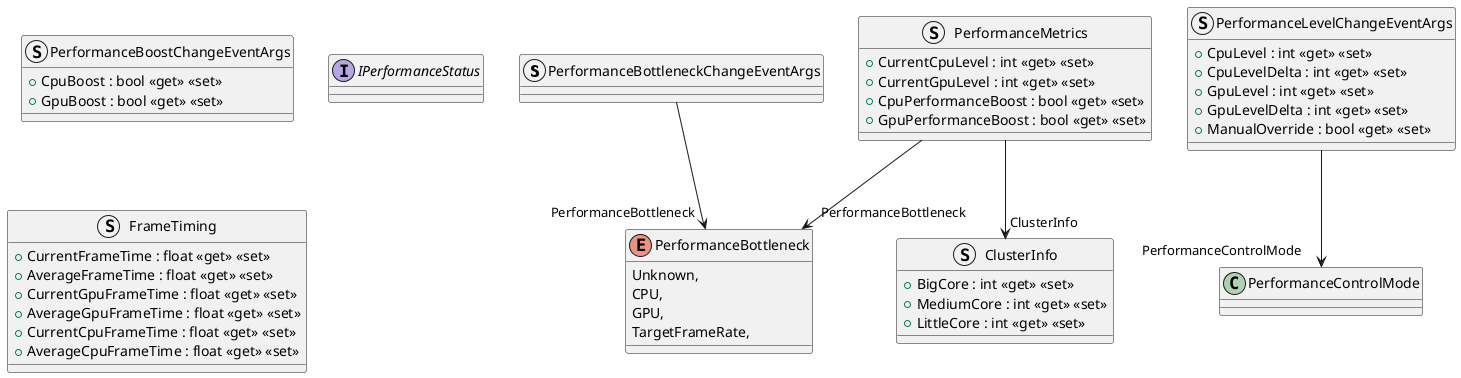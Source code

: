 @startuml
struct PerformanceBottleneckChangeEventArgs {
}
struct PerformanceBoostChangeEventArgs {
    + CpuBoost : bool <<get>> <<set>>
    + GpuBoost : bool <<get>> <<set>>
}
struct PerformanceLevelChangeEventArgs {
    + CpuLevel : int <<get>> <<set>>
    + CpuLevelDelta : int <<get>> <<set>>
    + GpuLevel : int <<get>> <<set>>
    + GpuLevelDelta : int <<get>> <<set>>
    + ManualOverride : bool <<get>> <<set>>
}
interface IPerformanceStatus {
}
struct PerformanceMetrics {
    + CurrentCpuLevel : int <<get>> <<set>>
    + CurrentGpuLevel : int <<get>> <<set>>
    + CpuPerformanceBoost : bool <<get>> <<set>>
    + GpuPerformanceBoost : bool <<get>> <<set>>
}
struct FrameTiming {
    + CurrentFrameTime : float <<get>> <<set>>
    + AverageFrameTime : float <<get>> <<set>>
    + CurrentGpuFrameTime : float <<get>> <<set>>
    + AverageGpuFrameTime : float <<get>> <<set>>
    + CurrentCpuFrameTime : float <<get>> <<set>>
    + AverageCpuFrameTime : float <<get>> <<set>>
}
enum PerformanceBottleneck {
    Unknown,
    CPU,
    GPU,
    TargetFrameRate,
}
struct ClusterInfo {
    + BigCore : int <<get>> <<set>>
    + MediumCore : int <<get>> <<set>>
    + LittleCore : int <<get>> <<set>>
}
PerformanceBottleneckChangeEventArgs --> "PerformanceBottleneck" PerformanceBottleneck
PerformanceLevelChangeEventArgs --> "PerformanceControlMode" PerformanceControlMode
PerformanceMetrics --> "PerformanceBottleneck" PerformanceBottleneck
PerformanceMetrics --> "ClusterInfo" ClusterInfo
@enduml
